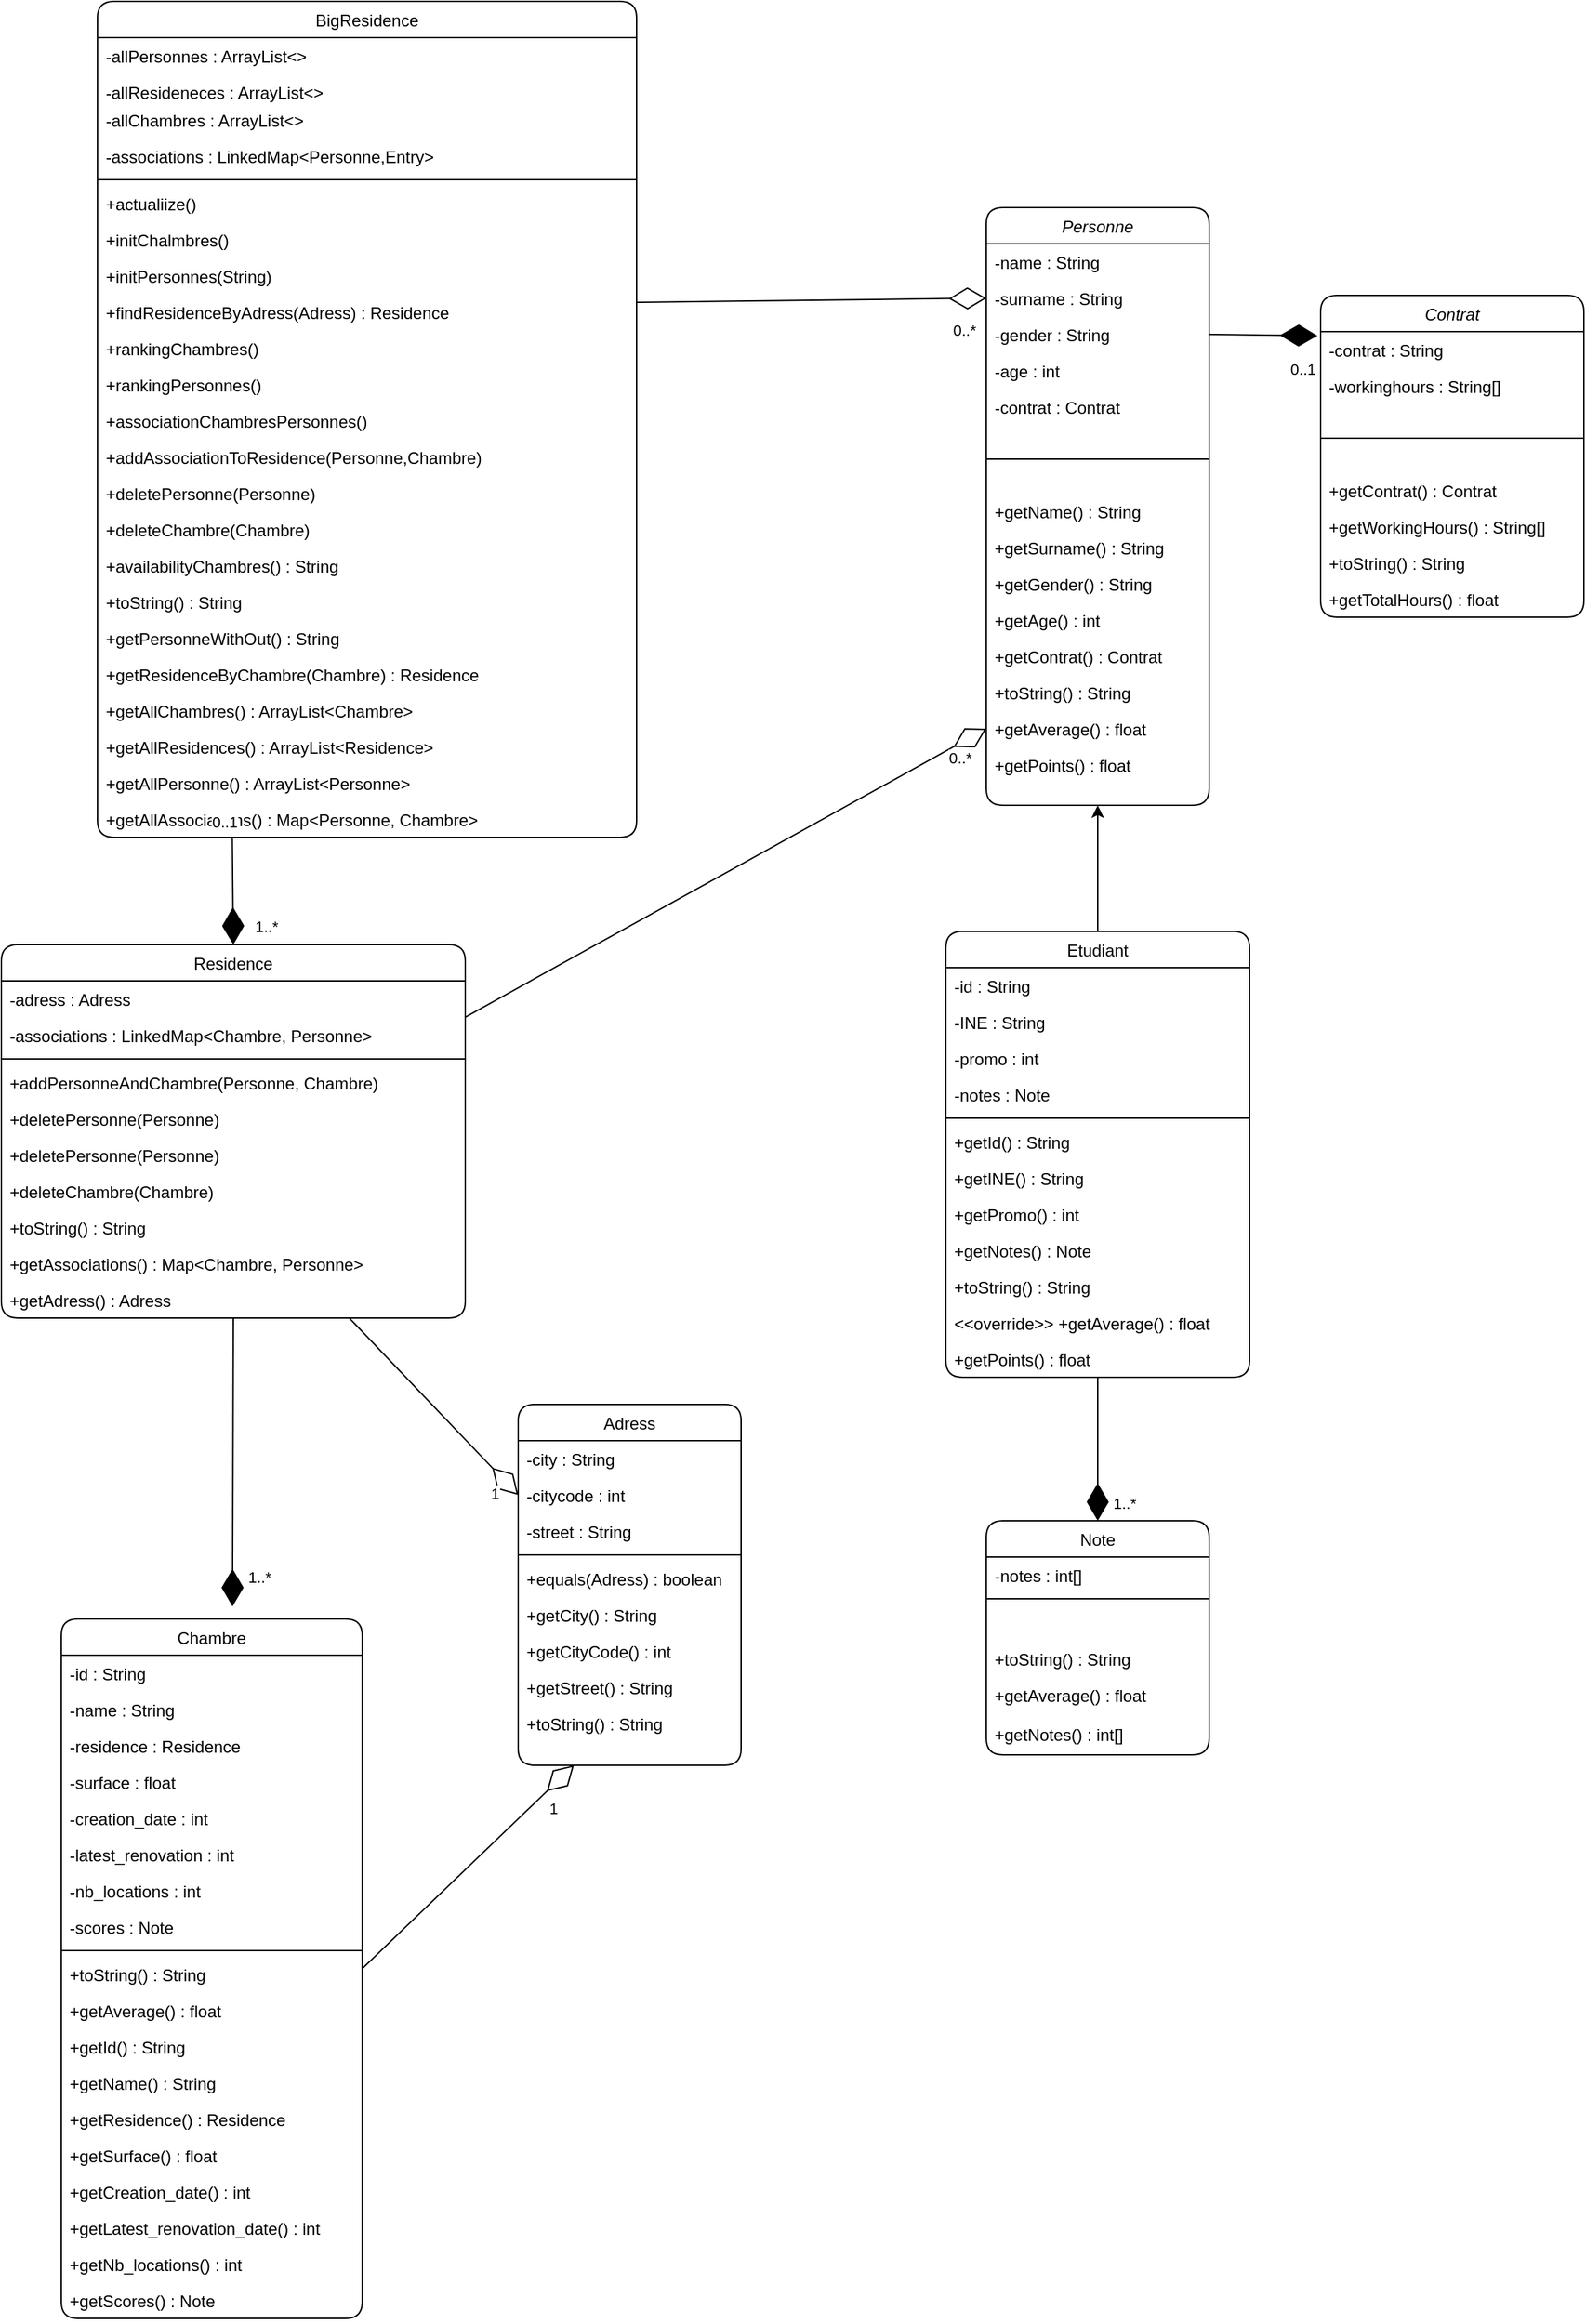 <mxfile>
    <diagram id="C5RBs43oDa-KdzZeNtuy" name="Page-1">
        <mxGraphModel dx="1636" dy="1887" grid="0" gridSize="10" guides="1" tooltips="1" connect="1" arrows="1" fold="1" page="0" pageScale="1" pageWidth="827" pageHeight="1169" background="none" math="0" shadow="0">
            <root>
                <mxCell id="WIyWlLk6GJQsqaUBKTNV-0"/>
                <mxCell id="WIyWlLk6GJQsqaUBKTNV-1" parent="WIyWlLk6GJQsqaUBKTNV-0"/>
                <mxCell id="zkfFHV4jXpPFQw0GAbJ--0" value="Personne" style="swimlane;fontStyle=2;align=center;verticalAlign=top;childLayout=stackLayout;horizontal=1;startSize=26;horizontalStack=0;resizeParent=1;resizeLast=0;collapsible=1;marginBottom=0;rounded=1;shadow=0;strokeWidth=1;" parent="WIyWlLk6GJQsqaUBKTNV-1" vertex="1">
                    <mxGeometry x="650" y="-1037" width="160" height="429" as="geometry">
                        <mxRectangle x="230" y="140" width="160" height="26" as="alternateBounds"/>
                    </mxGeometry>
                </mxCell>
                <mxCell id="zkfFHV4jXpPFQw0GAbJ--2" value="-name : String" style="text;align=left;verticalAlign=top;spacingLeft=4;spacingRight=4;overflow=hidden;rotatable=0;points=[[0,0.5],[1,0.5]];portConstraint=eastwest;rounded=1;shadow=0;html=0;" parent="zkfFHV4jXpPFQw0GAbJ--0" vertex="1">
                    <mxGeometry y="26" width="160" height="26" as="geometry"/>
                </mxCell>
                <mxCell id="zkfFHV4jXpPFQw0GAbJ--3" value="-surname : String" style="text;align=left;verticalAlign=top;spacingLeft=4;spacingRight=4;overflow=hidden;rotatable=0;points=[[0,0.5],[1,0.5]];portConstraint=eastwest;rounded=1;shadow=0;html=0;" parent="zkfFHV4jXpPFQw0GAbJ--0" vertex="1">
                    <mxGeometry y="52" width="160" height="26" as="geometry"/>
                </mxCell>
                <mxCell id="zkfFHV4jXpPFQw0GAbJ--1" value="-gender : String" style="text;align=left;verticalAlign=top;spacingLeft=4;spacingRight=4;overflow=hidden;rotatable=0;points=[[0,0.5],[1,0.5]];portConstraint=eastwest;rounded=1;" parent="zkfFHV4jXpPFQw0GAbJ--0" vertex="1">
                    <mxGeometry y="78" width="160" height="26" as="geometry"/>
                </mxCell>
                <mxCell id="1" value="-age : int" style="text;align=left;verticalAlign=top;spacingLeft=4;spacingRight=4;overflow=hidden;rotatable=0;points=[[0,0.5],[1,0.5]];portConstraint=eastwest;rounded=1;" parent="zkfFHV4jXpPFQw0GAbJ--0" vertex="1">
                    <mxGeometry y="104" width="160" height="26" as="geometry"/>
                </mxCell>
                <mxCell id="53" value="-contrat : Contrat" style="text;align=left;verticalAlign=top;spacingLeft=4;spacingRight=4;overflow=hidden;rotatable=0;points=[[0,0.5],[1,0.5]];portConstraint=eastwest;rounded=1;" parent="zkfFHV4jXpPFQw0GAbJ--0" vertex="1">
                    <mxGeometry y="130" width="160" height="26" as="geometry"/>
                </mxCell>
                <mxCell id="62" value="" style="line;html=1;strokeWidth=1;align=left;verticalAlign=middle;spacingTop=-1;spacingLeft=3;spacingRight=3;rotatable=0;labelPosition=right;points=[];portConstraint=eastwest;rounded=1;" parent="zkfFHV4jXpPFQw0GAbJ--0" vertex="1">
                    <mxGeometry y="156" width="160" height="49" as="geometry"/>
                </mxCell>
                <mxCell id="54" value="+getName() : String" style="text;align=left;verticalAlign=top;spacingLeft=4;spacingRight=4;overflow=hidden;rotatable=0;points=[[0,0.5],[1,0.5]];portConstraint=eastwest;rounded=1;" parent="zkfFHV4jXpPFQw0GAbJ--0" vertex="1">
                    <mxGeometry y="205" width="160" height="26" as="geometry"/>
                </mxCell>
                <mxCell id="55" value="+getSurname() : String" style="text;align=left;verticalAlign=top;spacingLeft=4;spacingRight=4;overflow=hidden;rotatable=0;points=[[0,0.5],[1,0.5]];portConstraint=eastwest;rounded=1;" parent="zkfFHV4jXpPFQw0GAbJ--0" vertex="1">
                    <mxGeometry y="231" width="160" height="26" as="geometry"/>
                </mxCell>
                <mxCell id="56" value="+getGender() : String" style="text;align=left;verticalAlign=top;spacingLeft=4;spacingRight=4;overflow=hidden;rotatable=0;points=[[0,0.5],[1,0.5]];portConstraint=eastwest;rounded=1;" parent="zkfFHV4jXpPFQw0GAbJ--0" vertex="1">
                    <mxGeometry y="257" width="160" height="26" as="geometry"/>
                </mxCell>
                <mxCell id="57" value="+getAge() : int" style="text;align=left;verticalAlign=top;spacingLeft=4;spacingRight=4;overflow=hidden;rotatable=0;points=[[0,0.5],[1,0.5]];portConstraint=eastwest;rounded=1;" parent="zkfFHV4jXpPFQw0GAbJ--0" vertex="1">
                    <mxGeometry y="283" width="160" height="26" as="geometry"/>
                </mxCell>
                <mxCell id="58" value="+getContrat() : Contrat" style="text;align=left;verticalAlign=top;spacingLeft=4;spacingRight=4;overflow=hidden;rotatable=0;points=[[0,0.5],[1,0.5]];portConstraint=eastwest;rounded=1;" parent="zkfFHV4jXpPFQw0GAbJ--0" vertex="1">
                    <mxGeometry y="309" width="160" height="26" as="geometry"/>
                </mxCell>
                <mxCell id="60" value="+toString() : String" style="text;align=left;verticalAlign=top;spacingLeft=4;spacingRight=4;overflow=hidden;rotatable=0;points=[[0,0.5],[1,0.5]];portConstraint=eastwest;rounded=1;" parent="zkfFHV4jXpPFQw0GAbJ--0" vertex="1">
                    <mxGeometry y="335" width="160" height="26" as="geometry"/>
                </mxCell>
                <mxCell id="59" value="+getAverage() : float" style="text;align=left;verticalAlign=top;spacingLeft=4;spacingRight=4;overflow=hidden;rotatable=0;points=[[0,0.5],[1,0.5]];portConstraint=eastwest;rounded=1;" parent="zkfFHV4jXpPFQw0GAbJ--0" vertex="1">
                    <mxGeometry y="361" width="160" height="26" as="geometry"/>
                </mxCell>
                <mxCell id="61" value="+getPoints() : float" style="text;align=left;verticalAlign=top;spacingLeft=4;spacingRight=4;overflow=hidden;rotatable=0;points=[[0,0.5],[1,0.5]];portConstraint=eastwest;rounded=1;" parent="zkfFHV4jXpPFQw0GAbJ--0" vertex="1">
                    <mxGeometry y="387" width="160" height="26" as="geometry"/>
                </mxCell>
                <mxCell id="zkfFHV4jXpPFQw0GAbJ--6" value="Note" style="swimlane;fontStyle=0;align=center;verticalAlign=top;childLayout=stackLayout;horizontal=1;startSize=26;horizontalStack=0;resizeParent=1;resizeLast=0;collapsible=1;marginBottom=0;rounded=1;shadow=0;strokeWidth=1;" parent="WIyWlLk6GJQsqaUBKTNV-1" vertex="1">
                    <mxGeometry x="650" y="-94.5" width="160" height="168" as="geometry">
                        <mxRectangle x="130" y="380" width="160" height="26" as="alternateBounds"/>
                    </mxGeometry>
                </mxCell>
                <mxCell id="zkfFHV4jXpPFQw0GAbJ--7" value="-notes : int[]" style="text;align=left;verticalAlign=top;spacingLeft=4;spacingRight=4;overflow=hidden;rotatable=0;points=[[0,0.5],[1,0.5]];portConstraint=eastwest;rounded=1;" parent="zkfFHV4jXpPFQw0GAbJ--6" vertex="1">
                    <mxGeometry y="26" width="160" height="26" as="geometry"/>
                </mxCell>
                <mxCell id="zkfFHV4jXpPFQw0GAbJ--9" value="" style="line;html=1;strokeWidth=1;align=left;verticalAlign=middle;spacingTop=-1;spacingLeft=3;spacingRight=3;rotatable=0;labelPosition=right;points=[];portConstraint=eastwest;rounded=1;" parent="zkfFHV4jXpPFQw0GAbJ--6" vertex="1">
                    <mxGeometry y="52" width="160" height="8" as="geometry"/>
                </mxCell>
                <mxCell id="G7pgtoalC6UA_lHdH3kJ-34" value="&#10;" style="text;align=left;verticalAlign=top;spacingLeft=4;spacingRight=4;overflow=hidden;rotatable=0;points=[[0,0.5],[1,0.5]];portConstraint=eastwest;fontStyle=4;rounded=1;" parent="zkfFHV4jXpPFQw0GAbJ--6" vertex="1">
                    <mxGeometry y="60" width="160" height="26" as="geometry"/>
                </mxCell>
                <mxCell id="74" value="+toString() : String" style="text;align=left;verticalAlign=top;spacingLeft=4;spacingRight=4;overflow=hidden;rotatable=0;points=[[0,0.5],[1,0.5]];portConstraint=eastwest;rounded=1;" parent="zkfFHV4jXpPFQw0GAbJ--6" vertex="1">
                    <mxGeometry y="86" width="160" height="26" as="geometry"/>
                </mxCell>
                <mxCell id="75" value="+getAverage() : float" style="text;align=left;verticalAlign=top;spacingLeft=4;spacingRight=4;overflow=hidden;rotatable=0;points=[[0,0.5],[1,0.5]];portConstraint=eastwest;rounded=1;" parent="zkfFHV4jXpPFQw0GAbJ--6" vertex="1">
                    <mxGeometry y="112" width="160" height="28" as="geometry"/>
                </mxCell>
                <mxCell id="76" value="+getNotes() : int[]" style="text;align=left;verticalAlign=top;spacingLeft=4;spacingRight=4;overflow=hidden;rotatable=0;points=[[0,0.5],[1,0.5]];portConstraint=eastwest;rounded=1;" parent="zkfFHV4jXpPFQw0GAbJ--6" vertex="1">
                    <mxGeometry y="140" width="160" height="28" as="geometry"/>
                </mxCell>
                <mxCell id="zkfFHV4jXpPFQw0GAbJ--13" value="Chambre" style="swimlane;fontStyle=0;align=center;verticalAlign=top;childLayout=stackLayout;horizontal=1;startSize=26;horizontalStack=0;resizeParent=1;resizeLast=0;collapsible=1;marginBottom=0;rounded=1;shadow=0;strokeWidth=1;" parent="WIyWlLk6GJQsqaUBKTNV-1" vertex="1">
                    <mxGeometry x="-14" y="-24" width="216" height="502" as="geometry">
                        <mxRectangle x="340" y="380" width="170" height="26" as="alternateBounds"/>
                    </mxGeometry>
                </mxCell>
                <mxCell id="eQVPEJ--RhUWYNkjcuGM-13" value="-id : String" style="text;align=left;verticalAlign=top;spacingLeft=4;spacingRight=4;overflow=hidden;rotatable=0;points=[[0,0.5],[1,0.5]];portConstraint=eastwest;rounded=1;" parent="zkfFHV4jXpPFQw0GAbJ--13" vertex="1">
                    <mxGeometry y="26" width="216" height="26" as="geometry"/>
                </mxCell>
                <mxCell id="zkfFHV4jXpPFQw0GAbJ--14" value="-name : String" style="text;align=left;verticalAlign=top;spacingLeft=4;spacingRight=4;overflow=hidden;rotatable=0;points=[[0,0.5],[1,0.5]];portConstraint=eastwest;rounded=1;" parent="zkfFHV4jXpPFQw0GAbJ--13" vertex="1">
                    <mxGeometry y="52" width="216" height="26" as="geometry"/>
                </mxCell>
                <mxCell id="eQVPEJ--RhUWYNkjcuGM-4" value="-residence : Residence" style="text;align=left;verticalAlign=top;spacingLeft=4;spacingRight=4;overflow=hidden;rotatable=0;points=[[0,0.5],[1,0.5]];portConstraint=eastwest;rounded=1;" parent="zkfFHV4jXpPFQw0GAbJ--13" vertex="1">
                    <mxGeometry y="78" width="216" height="26" as="geometry"/>
                </mxCell>
                <mxCell id="eQVPEJ--RhUWYNkjcuGM-14" value="-surface : float" style="text;align=left;verticalAlign=top;spacingLeft=4;spacingRight=4;overflow=hidden;rotatable=0;points=[[0,0.5],[1,0.5]];portConstraint=eastwest;rounded=1;" parent="zkfFHV4jXpPFQw0GAbJ--13" vertex="1">
                    <mxGeometry y="104" width="216" height="26" as="geometry"/>
                </mxCell>
                <mxCell id="G7pgtoalC6UA_lHdH3kJ-41" value="-creation_date : int" style="text;align=left;verticalAlign=top;spacingLeft=4;spacingRight=4;overflow=hidden;rotatable=0;points=[[0,0.5],[1,0.5]];portConstraint=eastwest;rounded=1;" parent="zkfFHV4jXpPFQw0GAbJ--13" vertex="1">
                    <mxGeometry y="130" width="216" height="26" as="geometry"/>
                </mxCell>
                <mxCell id="G7pgtoalC6UA_lHdH3kJ-42" value="-latest_renovation : int" style="text;align=left;verticalAlign=top;spacingLeft=4;spacingRight=4;overflow=hidden;rotatable=0;points=[[0,0.5],[1,0.5]];portConstraint=eastwest;rounded=1;" parent="zkfFHV4jXpPFQw0GAbJ--13" vertex="1">
                    <mxGeometry y="156" width="216" height="26" as="geometry"/>
                </mxCell>
                <mxCell id="eQVPEJ--RhUWYNkjcuGM-3" value="-nb_locations : int" style="text;align=left;verticalAlign=top;spacingLeft=4;spacingRight=4;overflow=hidden;rotatable=0;points=[[0,0.5],[1,0.5]];portConstraint=eastwest;rounded=1;" parent="zkfFHV4jXpPFQw0GAbJ--13" vertex="1">
                    <mxGeometry y="182" width="216" height="26" as="geometry"/>
                </mxCell>
                <mxCell id="G7pgtoalC6UA_lHdH3kJ-43" value="-scores : Note" style="text;align=left;verticalAlign=top;spacingLeft=4;spacingRight=4;overflow=hidden;rotatable=0;points=[[0,0.5],[1,0.5]];portConstraint=eastwest;rounded=1;" parent="zkfFHV4jXpPFQw0GAbJ--13" vertex="1">
                    <mxGeometry y="208" width="216" height="26" as="geometry"/>
                </mxCell>
                <mxCell id="zkfFHV4jXpPFQw0GAbJ--15" value="" style="line;html=1;strokeWidth=1;align=left;verticalAlign=middle;spacingTop=-1;spacingLeft=3;spacingRight=3;rotatable=0;labelPosition=right;points=[];portConstraint=eastwest;rounded=1;" parent="zkfFHV4jXpPFQw0GAbJ--13" vertex="1">
                    <mxGeometry y="234" width="216" height="8" as="geometry"/>
                </mxCell>
                <mxCell id="43" value="+toString() : String" style="text;align=left;verticalAlign=top;spacingLeft=4;spacingRight=4;overflow=hidden;rotatable=0;points=[[0,0.5],[1,0.5]];portConstraint=eastwest;rounded=1;" parent="zkfFHV4jXpPFQw0GAbJ--13" vertex="1">
                    <mxGeometry y="242" width="216" height="26" as="geometry"/>
                </mxCell>
                <mxCell id="44" value="+getAverage() : float" style="text;align=left;verticalAlign=top;spacingLeft=4;spacingRight=4;overflow=hidden;rotatable=0;points=[[0,0.5],[1,0.5]];portConstraint=eastwest;rounded=1;" parent="zkfFHV4jXpPFQw0GAbJ--13" vertex="1">
                    <mxGeometry y="268" width="216" height="26" as="geometry"/>
                </mxCell>
                <mxCell id="45" value="+getId() : String" style="text;align=left;verticalAlign=top;spacingLeft=4;spacingRight=4;overflow=hidden;rotatable=0;points=[[0,0.5],[1,0.5]];portConstraint=eastwest;rounded=1;" parent="zkfFHV4jXpPFQw0GAbJ--13" vertex="1">
                    <mxGeometry y="294" width="216" height="26" as="geometry"/>
                </mxCell>
                <mxCell id="46" value="+getName() : String" style="text;align=left;verticalAlign=top;spacingLeft=4;spacingRight=4;overflow=hidden;rotatable=0;points=[[0,0.5],[1,0.5]];portConstraint=eastwest;rounded=1;" parent="zkfFHV4jXpPFQw0GAbJ--13" vertex="1">
                    <mxGeometry y="320" width="216" height="26" as="geometry"/>
                </mxCell>
                <mxCell id="47" value="+getResidence() : Residence" style="text;align=left;verticalAlign=top;spacingLeft=4;spacingRight=4;overflow=hidden;rotatable=0;points=[[0,0.5],[1,0.5]];portConstraint=eastwest;rounded=1;" parent="zkfFHV4jXpPFQw0GAbJ--13" vertex="1">
                    <mxGeometry y="346" width="216" height="26" as="geometry"/>
                </mxCell>
                <mxCell id="48" value="+getSurface() : float" style="text;align=left;verticalAlign=top;spacingLeft=4;spacingRight=4;overflow=hidden;rotatable=0;points=[[0,0.5],[1,0.5]];portConstraint=eastwest;rounded=1;" parent="zkfFHV4jXpPFQw0GAbJ--13" vertex="1">
                    <mxGeometry y="372" width="216" height="26" as="geometry"/>
                </mxCell>
                <mxCell id="49" value="+getCreation_date() : int" style="text;align=left;verticalAlign=top;spacingLeft=4;spacingRight=4;overflow=hidden;rotatable=0;points=[[0,0.5],[1,0.5]];portConstraint=eastwest;rounded=1;" parent="zkfFHV4jXpPFQw0GAbJ--13" vertex="1">
                    <mxGeometry y="398" width="216" height="26" as="geometry"/>
                </mxCell>
                <mxCell id="50" value="+getLatest_renovation_date() : int" style="text;align=left;verticalAlign=top;spacingLeft=4;spacingRight=4;overflow=hidden;rotatable=0;points=[[0,0.5],[1,0.5]];portConstraint=eastwest;rounded=1;" parent="zkfFHV4jXpPFQw0GAbJ--13" vertex="1">
                    <mxGeometry y="424" width="216" height="26" as="geometry"/>
                </mxCell>
                <mxCell id="51" value="+getNb_locations() : int" style="text;align=left;verticalAlign=top;spacingLeft=4;spacingRight=4;overflow=hidden;rotatable=0;points=[[0,0.5],[1,0.5]];portConstraint=eastwest;rounded=1;" parent="zkfFHV4jXpPFQw0GAbJ--13" vertex="1">
                    <mxGeometry y="450" width="216" height="26" as="geometry"/>
                </mxCell>
                <mxCell id="52" value="+getScores() : Note" style="text;align=left;verticalAlign=top;spacingLeft=4;spacingRight=4;overflow=hidden;rotatable=0;points=[[0,0.5],[1,0.5]];portConstraint=eastwest;rounded=1;" parent="zkfFHV4jXpPFQw0GAbJ--13" vertex="1">
                    <mxGeometry y="476" width="216" height="26" as="geometry"/>
                </mxCell>
                <mxCell id="eQVPEJ--RhUWYNkjcuGM-1" style="edgeStyle=orthogonalEdgeStyle;rounded=1;orthogonalLoop=1;jettySize=auto;html=1;entryX=0.5;entryY=1;entryDx=0;entryDy=0;" parent="WIyWlLk6GJQsqaUBKTNV-1" source="zkfFHV4jXpPFQw0GAbJ--17" target="zkfFHV4jXpPFQw0GAbJ--0" edge="1">
                    <mxGeometry relative="1" as="geometry"/>
                </mxCell>
                <mxCell id="zkfFHV4jXpPFQw0GAbJ--17" value="Etudiant" style="swimlane;fontStyle=0;align=center;verticalAlign=top;childLayout=stackLayout;horizontal=1;startSize=26;horizontalStack=0;resizeParent=1;resizeLast=0;collapsible=1;marginBottom=0;rounded=1;shadow=0;strokeWidth=1;" parent="WIyWlLk6GJQsqaUBKTNV-1" vertex="1">
                    <mxGeometry x="621" y="-517.5" width="218" height="320" as="geometry">
                        <mxRectangle x="550" y="140" width="160" height="26" as="alternateBounds"/>
                    </mxGeometry>
                </mxCell>
                <mxCell id="eQVPEJ--RhUWYNkjcuGM-2" value="-id : String" style="text;align=left;verticalAlign=top;spacingLeft=4;spacingRight=4;overflow=hidden;rotatable=0;points=[[0,0.5],[1,0.5]];portConstraint=eastwest;rounded=1;" parent="zkfFHV4jXpPFQw0GAbJ--17" vertex="1">
                    <mxGeometry y="26" width="218" height="26" as="geometry"/>
                </mxCell>
                <mxCell id="zkfFHV4jXpPFQw0GAbJ--18" value="-INE : String" style="text;align=left;verticalAlign=top;spacingLeft=4;spacingRight=4;overflow=hidden;rotatable=0;points=[[0,0.5],[1,0.5]];portConstraint=eastwest;rounded=1;" parent="zkfFHV4jXpPFQw0GAbJ--17" vertex="1">
                    <mxGeometry y="52" width="218" height="26" as="geometry"/>
                </mxCell>
                <mxCell id="zkfFHV4jXpPFQw0GAbJ--19" value="-promo : int" style="text;align=left;verticalAlign=top;spacingLeft=4;spacingRight=4;overflow=hidden;rotatable=0;points=[[0,0.5],[1,0.5]];portConstraint=eastwest;rounded=1;shadow=0;html=0;" parent="zkfFHV4jXpPFQw0GAbJ--17" vertex="1">
                    <mxGeometry y="78" width="218" height="26" as="geometry"/>
                </mxCell>
                <mxCell id="zkfFHV4jXpPFQw0GAbJ--20" value="-notes : Note" style="text;align=left;verticalAlign=top;spacingLeft=4;spacingRight=4;overflow=hidden;rotatable=0;points=[[0,0.5],[1,0.5]];portConstraint=eastwest;rounded=1;shadow=0;html=0;" parent="zkfFHV4jXpPFQw0GAbJ--17" vertex="1">
                    <mxGeometry y="104" width="218" height="26" as="geometry"/>
                </mxCell>
                <mxCell id="zkfFHV4jXpPFQw0GAbJ--23" value="" style="line;html=1;strokeWidth=1;align=left;verticalAlign=middle;spacingTop=-1;spacingLeft=3;spacingRight=3;rotatable=0;labelPosition=right;points=[];portConstraint=eastwest;rounded=1;" parent="zkfFHV4jXpPFQw0GAbJ--17" vertex="1">
                    <mxGeometry y="130" width="218" height="8" as="geometry"/>
                </mxCell>
                <mxCell id="67" value="+getId() : String" style="text;align=left;verticalAlign=top;spacingLeft=4;spacingRight=4;overflow=hidden;rotatable=0;points=[[0,0.5],[1,0.5]];portConstraint=eastwest;rounded=1;shadow=0;html=0;" parent="zkfFHV4jXpPFQw0GAbJ--17" vertex="1">
                    <mxGeometry y="138" width="218" height="26" as="geometry"/>
                </mxCell>
                <mxCell id="68" value="+getINE() : String" style="text;align=left;verticalAlign=top;spacingLeft=4;spacingRight=4;overflow=hidden;rotatable=0;points=[[0,0.5],[1,0.5]];portConstraint=eastwest;rounded=1;shadow=0;html=0;" parent="zkfFHV4jXpPFQw0GAbJ--17" vertex="1">
                    <mxGeometry y="164" width="218" height="26" as="geometry"/>
                </mxCell>
                <mxCell id="69" value="+getPromo() : int" style="text;align=left;verticalAlign=top;spacingLeft=4;spacingRight=4;overflow=hidden;rotatable=0;points=[[0,0.5],[1,0.5]];portConstraint=eastwest;rounded=1;shadow=0;html=0;" parent="zkfFHV4jXpPFQw0GAbJ--17" vertex="1">
                    <mxGeometry y="190" width="218" height="26" as="geometry"/>
                </mxCell>
                <mxCell id="70" value="+getNotes() : Note" style="text;align=left;verticalAlign=top;spacingLeft=4;spacingRight=4;overflow=hidden;rotatable=0;points=[[0,0.5],[1,0.5]];portConstraint=eastwest;rounded=1;shadow=0;html=0;" parent="zkfFHV4jXpPFQw0GAbJ--17" vertex="1">
                    <mxGeometry y="216" width="218" height="26" as="geometry"/>
                </mxCell>
                <mxCell id="72" value="+toString() : String" style="text;align=left;verticalAlign=top;spacingLeft=4;spacingRight=4;overflow=hidden;rotatable=0;points=[[0,0.5],[1,0.5]];portConstraint=eastwest;rounded=1;shadow=0;html=0;" parent="zkfFHV4jXpPFQw0GAbJ--17" vertex="1">
                    <mxGeometry y="242" width="218" height="26" as="geometry"/>
                </mxCell>
                <mxCell id="71" value="&lt;&lt;override&gt;&gt; +getAverage() : float" style="text;align=left;verticalAlign=top;spacingLeft=4;spacingRight=4;overflow=hidden;rotatable=0;points=[[0,0.5],[1,0.5]];portConstraint=eastwest;rounded=1;shadow=0;html=0;" parent="zkfFHV4jXpPFQw0GAbJ--17" vertex="1">
                    <mxGeometry y="268" width="218" height="26" as="geometry"/>
                </mxCell>
                <mxCell id="73" value="+getPoints() : float" style="text;align=left;verticalAlign=top;spacingLeft=4;spacingRight=4;overflow=hidden;rotatable=0;points=[[0,0.5],[1,0.5]];portConstraint=eastwest;rounded=1;shadow=0;html=0;" parent="zkfFHV4jXpPFQw0GAbJ--17" vertex="1">
                    <mxGeometry y="294" width="218" height="26" as="geometry"/>
                </mxCell>
                <mxCell id="eQVPEJ--RhUWYNkjcuGM-7" value="Residence" style="swimlane;fontStyle=0;align=center;verticalAlign=top;childLayout=stackLayout;horizontal=1;startSize=26;horizontalStack=0;resizeParent=1;resizeLast=0;collapsible=1;marginBottom=0;rounded=1;shadow=0;strokeWidth=1;" parent="WIyWlLk6GJQsqaUBKTNV-1" vertex="1">
                    <mxGeometry x="-57" y="-508" width="333" height="268" as="geometry">
                        <mxRectangle x="340" y="380" width="170" height="26" as="alternateBounds"/>
                    </mxGeometry>
                </mxCell>
                <mxCell id="eQVPEJ--RhUWYNkjcuGM-10" value="-adress : Adress" style="text;align=left;verticalAlign=top;spacingLeft=4;spacingRight=4;overflow=hidden;rotatable=0;points=[[0,0.5],[1,0.5]];portConstraint=eastwest;rounded=1;" parent="eQVPEJ--RhUWYNkjcuGM-7" vertex="1">
                    <mxGeometry y="26" width="333" height="26" as="geometry"/>
                </mxCell>
                <mxCell id="eQVPEJ--RhUWYNkjcuGM-12" value="-associations : LinkedMap&lt;Chambre, Personne&gt;" style="text;align=left;verticalAlign=top;spacingLeft=4;spacingRight=4;overflow=hidden;rotatable=0;points=[[0,0.5],[1,0.5]];portConstraint=eastwest;rounded=1;" parent="eQVPEJ--RhUWYNkjcuGM-7" vertex="1">
                    <mxGeometry y="52" width="333" height="26" as="geometry"/>
                </mxCell>
                <mxCell id="eQVPEJ--RhUWYNkjcuGM-11" value="" style="line;html=1;strokeWidth=1;align=left;verticalAlign=middle;spacingTop=-1;spacingLeft=3;spacingRight=3;rotatable=0;labelPosition=right;points=[];portConstraint=eastwest;rounded=1;" parent="eQVPEJ--RhUWYNkjcuGM-7" vertex="1">
                    <mxGeometry y="78" width="333" height="8" as="geometry"/>
                </mxCell>
                <mxCell id="31" value="+addPersonneAndChambre(Personne, Chambre)" style="text;align=left;verticalAlign=top;spacingLeft=4;spacingRight=4;overflow=hidden;rotatable=0;points=[[0,0.5],[1,0.5]];portConstraint=eastwest;rounded=1;" parent="eQVPEJ--RhUWYNkjcuGM-7" vertex="1">
                    <mxGeometry y="86" width="333" height="26" as="geometry"/>
                </mxCell>
                <mxCell id="32" value="+deletePersonne(Personne)" style="text;align=left;verticalAlign=top;spacingLeft=4;spacingRight=4;overflow=hidden;rotatable=0;points=[[0,0.5],[1,0.5]];portConstraint=eastwest;rounded=1;" parent="eQVPEJ--RhUWYNkjcuGM-7" vertex="1">
                    <mxGeometry y="112" width="333" height="26" as="geometry"/>
                </mxCell>
                <mxCell id="33" value="+deletePersonne(Personne)" style="text;align=left;verticalAlign=top;spacingLeft=4;spacingRight=4;overflow=hidden;rotatable=0;points=[[0,0.5],[1,0.5]];portConstraint=eastwest;rounded=1;" parent="eQVPEJ--RhUWYNkjcuGM-7" vertex="1">
                    <mxGeometry y="138" width="333" height="26" as="geometry"/>
                </mxCell>
                <mxCell id="34" value="+deleteChambre(Chambre)" style="text;align=left;verticalAlign=top;spacingLeft=4;spacingRight=4;overflow=hidden;rotatable=0;points=[[0,0.5],[1,0.5]];portConstraint=eastwest;rounded=1;" parent="eQVPEJ--RhUWYNkjcuGM-7" vertex="1">
                    <mxGeometry y="164" width="333" height="26" as="geometry"/>
                </mxCell>
                <mxCell id="35" value="+toString() : String" style="text;align=left;verticalAlign=top;spacingLeft=4;spacingRight=4;overflow=hidden;rotatable=0;points=[[0,0.5],[1,0.5]];portConstraint=eastwest;rounded=1;" parent="eQVPEJ--RhUWYNkjcuGM-7" vertex="1">
                    <mxGeometry y="190" width="333" height="26" as="geometry"/>
                </mxCell>
                <mxCell id="36" value="+getAssociations() : Map&lt;Chambre, Personne&gt;" style="text;align=left;verticalAlign=top;spacingLeft=4;spacingRight=4;overflow=hidden;rotatable=0;points=[[0,0.5],[1,0.5]];portConstraint=eastwest;rounded=1;" parent="eQVPEJ--RhUWYNkjcuGM-7" vertex="1">
                    <mxGeometry y="216" width="333" height="26" as="geometry"/>
                </mxCell>
                <mxCell id="37" value="+getAdress() : Adress" style="text;align=left;verticalAlign=top;spacingLeft=4;spacingRight=4;overflow=hidden;rotatable=0;points=[[0,0.5],[1,0.5]];portConstraint=eastwest;rounded=1;" parent="eQVPEJ--RhUWYNkjcuGM-7" vertex="1">
                    <mxGeometry y="242" width="333" height="26" as="geometry"/>
                </mxCell>
                <mxCell id="G7pgtoalC6UA_lHdH3kJ-0" value="Contrat" style="swimlane;fontStyle=2;align=center;verticalAlign=top;childLayout=stackLayout;horizontal=1;startSize=26;horizontalStack=0;resizeParent=1;resizeLast=0;collapsible=1;marginBottom=0;rounded=1;shadow=0;strokeWidth=1;" parent="WIyWlLk6GJQsqaUBKTNV-1" vertex="1">
                    <mxGeometry x="890" y="-974" width="189" height="231" as="geometry">
                        <mxRectangle x="230" y="140" width="160" height="26" as="alternateBounds"/>
                    </mxGeometry>
                </mxCell>
                <mxCell id="G7pgtoalC6UA_lHdH3kJ-1" value="-contrat : String&#10;" style="text;align=left;verticalAlign=top;spacingLeft=4;spacingRight=4;overflow=hidden;rotatable=0;points=[[0,0.5],[1,0.5]];portConstraint=eastwest;rounded=1;shadow=0;html=0;" parent="G7pgtoalC6UA_lHdH3kJ-0" vertex="1">
                    <mxGeometry y="26" width="189" height="26" as="geometry"/>
                </mxCell>
                <mxCell id="G7pgtoalC6UA_lHdH3kJ-45" value="-workinghours : String[]" style="text;align=left;verticalAlign=top;spacingLeft=4;spacingRight=4;overflow=hidden;rotatable=0;points=[[0,0.5],[1,0.5]];portConstraint=eastwest;rounded=1;shadow=0;html=0;" parent="G7pgtoalC6UA_lHdH3kJ-0" vertex="1">
                    <mxGeometry y="52" width="189" height="26" as="geometry"/>
                </mxCell>
                <mxCell id="zkfFHV4jXpPFQw0GAbJ--4" value="" style="line;html=1;strokeWidth=1;align=left;verticalAlign=middle;spacingTop=-1;spacingLeft=3;spacingRight=3;rotatable=0;labelPosition=right;points=[];portConstraint=eastwest;rounded=1;" parent="G7pgtoalC6UA_lHdH3kJ-0" vertex="1">
                    <mxGeometry y="78" width="189" height="49" as="geometry"/>
                </mxCell>
                <mxCell id="63" value="+getContrat() : Contrat " style="text;align=left;verticalAlign=top;spacingLeft=4;spacingRight=4;overflow=hidden;rotatable=0;points=[[0,0.5],[1,0.5]];portConstraint=eastwest;rounded=1;shadow=0;html=0;" parent="G7pgtoalC6UA_lHdH3kJ-0" vertex="1">
                    <mxGeometry y="127" width="189" height="26" as="geometry"/>
                </mxCell>
                <mxCell id="64" value="+getWorkingHours() : String[]" style="text;align=left;verticalAlign=top;spacingLeft=4;spacingRight=4;overflow=hidden;rotatable=0;points=[[0,0.5],[1,0.5]];portConstraint=eastwest;rounded=1;shadow=0;html=0;" parent="G7pgtoalC6UA_lHdH3kJ-0" vertex="1">
                    <mxGeometry y="153" width="189" height="26" as="geometry"/>
                </mxCell>
                <mxCell id="65" value="+toString() : String" style="text;align=left;verticalAlign=top;spacingLeft=4;spacingRight=4;overflow=hidden;rotatable=0;points=[[0,0.5],[1,0.5]];portConstraint=eastwest;rounded=1;shadow=0;html=0;" parent="G7pgtoalC6UA_lHdH3kJ-0" vertex="1">
                    <mxGeometry y="179" width="189" height="26" as="geometry"/>
                </mxCell>
                <mxCell id="66" value="+getTotalHours() : float" style="text;align=left;verticalAlign=top;spacingLeft=4;spacingRight=4;overflow=hidden;rotatable=0;points=[[0,0.5],[1,0.5]];portConstraint=eastwest;rounded=1;shadow=0;html=0;" parent="G7pgtoalC6UA_lHdH3kJ-0" vertex="1">
                    <mxGeometry y="205" width="189" height="26" as="geometry"/>
                </mxCell>
                <mxCell id="G7pgtoalC6UA_lHdH3kJ-13" value="" style="endArrow=diamondThin;endFill=1;endSize=24;html=1;rounded=1;entryX=-0.012;entryY=0.115;entryDx=0;entryDy=0;exitX=1;exitY=0.5;exitDx=0;exitDy=0;entryPerimeter=0;" parent="WIyWlLk6GJQsqaUBKTNV-1" source="zkfFHV4jXpPFQw0GAbJ--1" target="G7pgtoalC6UA_lHdH3kJ-1" edge="1">
                    <mxGeometry width="160" relative="1" as="geometry">
                        <mxPoint x="720" y="130" as="sourcePoint"/>
                        <mxPoint x="490" y="60" as="targetPoint"/>
                    </mxGeometry>
                </mxCell>
                <mxCell id="78" value="0..1" style="edgeLabel;html=1;align=center;verticalAlign=middle;resizable=0;points=[];" vertex="1" connectable="0" parent="G7pgtoalC6UA_lHdH3kJ-13">
                    <mxGeometry x="0.795" y="-1" relative="1" as="geometry">
                        <mxPoint x="-3" y="23" as="offset"/>
                    </mxGeometry>
                </mxCell>
                <mxCell id="G7pgtoalC6UA_lHdH3kJ-14" value="BigResidence" style="swimlane;fontStyle=0;align=center;verticalAlign=top;childLayout=stackLayout;horizontal=1;startSize=26;horizontalStack=0;resizeParent=1;resizeLast=0;collapsible=1;marginBottom=0;rounded=1;shadow=0;strokeWidth=1;" parent="WIyWlLk6GJQsqaUBKTNV-1" vertex="1">
                    <mxGeometry x="12" y="-1185" width="387" height="600" as="geometry">
                        <mxRectangle x="340" y="380" width="170" height="26" as="alternateBounds"/>
                    </mxGeometry>
                </mxCell>
                <mxCell id="G7pgtoalC6UA_lHdH3kJ-29" value="-allPersonnes : ArrayList&lt;&gt;" style="text;align=left;verticalAlign=top;spacingLeft=4;spacingRight=4;overflow=hidden;rotatable=0;points=[[0,0.5],[1,0.5]];portConstraint=eastwest;rounded=1;" parent="G7pgtoalC6UA_lHdH3kJ-14" vertex="1">
                    <mxGeometry y="26" width="387" height="26" as="geometry"/>
                </mxCell>
                <mxCell id="G7pgtoalC6UA_lHdH3kJ-33" value="-allResideneces : ArrayList&lt;&gt;" style="text;align=left;verticalAlign=top;spacingLeft=4;spacingRight=4;overflow=hidden;rotatable=0;points=[[0,0.5],[1,0.5]];portConstraint=eastwest;rounded=1;" parent="G7pgtoalC6UA_lHdH3kJ-14" vertex="1">
                    <mxGeometry y="52" width="387" height="20" as="geometry"/>
                </mxCell>
                <mxCell id="G7pgtoalC6UA_lHdH3kJ-18" value="-allChambres : ArrayList&lt;&gt;" style="text;align=left;verticalAlign=top;spacingLeft=4;spacingRight=4;overflow=hidden;rotatable=0;points=[[0,0.5],[1,0.5]];portConstraint=eastwest;rounded=1;" parent="G7pgtoalC6UA_lHdH3kJ-14" vertex="1">
                    <mxGeometry y="72" width="387" height="26" as="geometry"/>
                </mxCell>
                <mxCell id="12" value="-associations : LinkedMap&lt;Personne,Entry&gt;" style="text;align=left;verticalAlign=top;spacingLeft=4;spacingRight=4;overflow=hidden;rotatable=0;points=[[0,0.5],[1,0.5]];portConstraint=eastwest;rounded=1;" parent="G7pgtoalC6UA_lHdH3kJ-14" vertex="1">
                    <mxGeometry y="98" width="387" height="26" as="geometry"/>
                </mxCell>
                <mxCell id="G7pgtoalC6UA_lHdH3kJ-19" value="" style="line;html=1;strokeWidth=1;align=left;verticalAlign=middle;spacingTop=-1;spacingLeft=3;spacingRight=3;rotatable=0;labelPosition=right;points=[];portConstraint=eastwest;rounded=1;" parent="G7pgtoalC6UA_lHdH3kJ-14" vertex="1">
                    <mxGeometry y="124" width="387" height="8" as="geometry"/>
                </mxCell>
                <mxCell id="13" value="+actualiize()" style="text;align=left;verticalAlign=top;spacingLeft=4;spacingRight=4;overflow=hidden;rotatable=0;points=[[0,0.5],[1,0.5]];portConstraint=eastwest;rounded=1;" parent="G7pgtoalC6UA_lHdH3kJ-14" vertex="1">
                    <mxGeometry y="132" width="387" height="26" as="geometry"/>
                </mxCell>
                <mxCell id="14" value="+initChalmbres()" style="text;align=left;verticalAlign=top;spacingLeft=4;spacingRight=4;overflow=hidden;rotatable=0;points=[[0,0.5],[1,0.5]];portConstraint=eastwest;rounded=1;" parent="G7pgtoalC6UA_lHdH3kJ-14" vertex="1">
                    <mxGeometry y="158" width="387" height="26" as="geometry"/>
                </mxCell>
                <mxCell id="16" value="+initPersonnes(String)" style="text;align=left;verticalAlign=top;spacingLeft=4;spacingRight=4;overflow=hidden;rotatable=0;points=[[0,0.5],[1,0.5]];portConstraint=eastwest;rounded=1;" parent="G7pgtoalC6UA_lHdH3kJ-14" vertex="1">
                    <mxGeometry y="184" width="387" height="26" as="geometry"/>
                </mxCell>
                <mxCell id="15" value="+findResidenceByAdress(Adress) : Residence" style="text;align=left;verticalAlign=top;spacingLeft=4;spacingRight=4;overflow=hidden;rotatable=0;points=[[0,0.5],[1,0.5]];portConstraint=eastwest;rounded=1;" parent="G7pgtoalC6UA_lHdH3kJ-14" vertex="1">
                    <mxGeometry y="210" width="387" height="26" as="geometry"/>
                </mxCell>
                <mxCell id="17" value="+rankingChambres() " style="text;align=left;verticalAlign=top;spacingLeft=4;spacingRight=4;overflow=hidden;rotatable=0;points=[[0,0.5],[1,0.5]];portConstraint=eastwest;rounded=1;" parent="G7pgtoalC6UA_lHdH3kJ-14" vertex="1">
                    <mxGeometry y="236" width="387" height="26" as="geometry"/>
                </mxCell>
                <mxCell id="18" value="+rankingPersonnes()" style="text;align=left;verticalAlign=top;spacingLeft=4;spacingRight=4;overflow=hidden;rotatable=0;points=[[0,0.5],[1,0.5]];portConstraint=eastwest;rounded=1;" parent="G7pgtoalC6UA_lHdH3kJ-14" vertex="1">
                    <mxGeometry y="262" width="387" height="26" as="geometry"/>
                </mxCell>
                <mxCell id="19" value="+associationChambresPersonnes()" style="text;align=left;verticalAlign=top;spacingLeft=4;spacingRight=4;overflow=hidden;rotatable=0;points=[[0,0.5],[1,0.5]];portConstraint=eastwest;rounded=1;" parent="G7pgtoalC6UA_lHdH3kJ-14" vertex="1">
                    <mxGeometry y="288" width="387" height="26" as="geometry"/>
                </mxCell>
                <mxCell id="20" value="+addAssociationToResidence(Personne,Chambre)" style="text;align=left;verticalAlign=top;spacingLeft=4;spacingRight=4;overflow=hidden;rotatable=0;points=[[0,0.5],[1,0.5]];portConstraint=eastwest;rounded=1;" parent="G7pgtoalC6UA_lHdH3kJ-14" vertex="1">
                    <mxGeometry y="314" width="387" height="26" as="geometry"/>
                </mxCell>
                <mxCell id="21" value="+deletePersonne(Personne)" style="text;align=left;verticalAlign=top;spacingLeft=4;spacingRight=4;overflow=hidden;rotatable=0;points=[[0,0.5],[1,0.5]];portConstraint=eastwest;rounded=1;" parent="G7pgtoalC6UA_lHdH3kJ-14" vertex="1">
                    <mxGeometry y="340" width="387" height="26" as="geometry"/>
                </mxCell>
                <mxCell id="22" value="+deleteChambre(Chambre)" style="text;align=left;verticalAlign=top;spacingLeft=4;spacingRight=4;overflow=hidden;rotatable=0;points=[[0,0.5],[1,0.5]];portConstraint=eastwest;rounded=1;" parent="G7pgtoalC6UA_lHdH3kJ-14" vertex="1">
                    <mxGeometry y="366" width="387" height="26" as="geometry"/>
                </mxCell>
                <mxCell id="23" value="+availabilityChambres() : String" style="text;align=left;verticalAlign=top;spacingLeft=4;spacingRight=4;overflow=hidden;rotatable=0;points=[[0,0.5],[1,0.5]];portConstraint=eastwest;rounded=1;" parent="G7pgtoalC6UA_lHdH3kJ-14" vertex="1">
                    <mxGeometry y="392" width="387" height="26" as="geometry"/>
                </mxCell>
                <mxCell id="24" value="+toString() : String" style="text;align=left;verticalAlign=top;spacingLeft=4;spacingRight=4;overflow=hidden;rotatable=0;points=[[0,0.5],[1,0.5]];portConstraint=eastwest;rounded=1;" parent="G7pgtoalC6UA_lHdH3kJ-14" vertex="1">
                    <mxGeometry y="418" width="387" height="26" as="geometry"/>
                </mxCell>
                <mxCell id="25" value="+getPersonneWithOut() : String" style="text;align=left;verticalAlign=top;spacingLeft=4;spacingRight=4;overflow=hidden;rotatable=0;points=[[0,0.5],[1,0.5]];portConstraint=eastwest;rounded=1;" parent="G7pgtoalC6UA_lHdH3kJ-14" vertex="1">
                    <mxGeometry y="444" width="387" height="26" as="geometry"/>
                </mxCell>
                <mxCell id="26" value="+getResidenceByChambre(Chambre) : Residence" style="text;align=left;verticalAlign=top;spacingLeft=4;spacingRight=4;overflow=hidden;rotatable=0;points=[[0,0.5],[1,0.5]];portConstraint=eastwest;rounded=1;" parent="G7pgtoalC6UA_lHdH3kJ-14" vertex="1">
                    <mxGeometry y="470" width="387" height="26" as="geometry"/>
                </mxCell>
                <mxCell id="27" value="+getAllChambres() : ArrayList&lt;Chambre&gt;" style="text;align=left;verticalAlign=top;spacingLeft=4;spacingRight=4;overflow=hidden;rotatable=0;points=[[0,0.5],[1,0.5]];portConstraint=eastwest;rounded=1;" parent="G7pgtoalC6UA_lHdH3kJ-14" vertex="1">
                    <mxGeometry y="496" width="387" height="26" as="geometry"/>
                </mxCell>
                <mxCell id="28" value="+getAllResidences() : ArrayList&lt;Residence&gt; " style="text;align=left;verticalAlign=top;spacingLeft=4;spacingRight=4;overflow=hidden;rotatable=0;points=[[0,0.5],[1,0.5]];portConstraint=eastwest;rounded=1;" parent="G7pgtoalC6UA_lHdH3kJ-14" vertex="1">
                    <mxGeometry y="522" width="387" height="26" as="geometry"/>
                </mxCell>
                <mxCell id="29" value="+getAllPersonne() : ArrayList&lt;Personne&gt;" style="text;align=left;verticalAlign=top;spacingLeft=4;spacingRight=4;overflow=hidden;rotatable=0;points=[[0,0.5],[1,0.5]];portConstraint=eastwest;rounded=1;" parent="G7pgtoalC6UA_lHdH3kJ-14" vertex="1">
                    <mxGeometry y="548" width="387" height="26" as="geometry"/>
                </mxCell>
                <mxCell id="30" value="+getAllAssociations() : Map&lt;Personne, Chambre&gt;" style="text;align=left;verticalAlign=top;spacingLeft=4;spacingRight=4;overflow=hidden;rotatable=0;points=[[0,0.5],[1,0.5]];portConstraint=eastwest;rounded=1;" parent="G7pgtoalC6UA_lHdH3kJ-14" vertex="1">
                    <mxGeometry y="574" width="387" height="26" as="geometry"/>
                </mxCell>
                <mxCell id="G7pgtoalC6UA_lHdH3kJ-20" value="Adress" style="swimlane;fontStyle=0;align=center;verticalAlign=top;childLayout=stackLayout;horizontal=1;startSize=26;horizontalStack=0;resizeParent=1;resizeLast=0;collapsible=1;marginBottom=0;rounded=1;shadow=0;strokeWidth=1;" parent="WIyWlLk6GJQsqaUBKTNV-1" vertex="1">
                    <mxGeometry x="314" y="-178" width="160" height="259" as="geometry">
                        <mxRectangle x="340" y="380" width="170" height="26" as="alternateBounds"/>
                    </mxGeometry>
                </mxCell>
                <mxCell id="G7pgtoalC6UA_lHdH3kJ-21" value="-city : String" style="text;align=left;verticalAlign=top;spacingLeft=4;spacingRight=4;overflow=hidden;rotatable=0;points=[[0,0.5],[1,0.5]];portConstraint=eastwest;rounded=1;" parent="G7pgtoalC6UA_lHdH3kJ-20" vertex="1">
                    <mxGeometry y="26" width="160" height="26" as="geometry"/>
                </mxCell>
                <mxCell id="G7pgtoalC6UA_lHdH3kJ-22" value="-citycode : int" style="text;align=left;verticalAlign=top;spacingLeft=4;spacingRight=4;overflow=hidden;rotatable=0;points=[[0,0.5],[1,0.5]];portConstraint=eastwest;rounded=1;" parent="G7pgtoalC6UA_lHdH3kJ-20" vertex="1">
                    <mxGeometry y="52" width="160" height="26" as="geometry"/>
                </mxCell>
                <mxCell id="3" value="-street : String" style="text;align=left;verticalAlign=top;spacingLeft=4;spacingRight=4;overflow=hidden;rotatable=0;points=[[0,0.5],[1,0.5]];portConstraint=eastwest;rounded=1;" parent="G7pgtoalC6UA_lHdH3kJ-20" vertex="1">
                    <mxGeometry y="78" width="160" height="26" as="geometry"/>
                </mxCell>
                <mxCell id="G7pgtoalC6UA_lHdH3kJ-26" value="" style="line;html=1;strokeWidth=1;align=left;verticalAlign=middle;spacingTop=-1;spacingLeft=3;spacingRight=3;rotatable=0;labelPosition=right;points=[];portConstraint=eastwest;rounded=1;" parent="G7pgtoalC6UA_lHdH3kJ-20" vertex="1">
                    <mxGeometry y="104" width="160" height="8" as="geometry"/>
                </mxCell>
                <mxCell id="38" value="+equals(Adress) : boolean" style="text;align=left;verticalAlign=top;spacingLeft=4;spacingRight=4;overflow=hidden;rotatable=0;points=[[0,0.5],[1,0.5]];portConstraint=eastwest;rounded=1;" parent="G7pgtoalC6UA_lHdH3kJ-20" vertex="1">
                    <mxGeometry y="112" width="160" height="26" as="geometry"/>
                </mxCell>
                <mxCell id="39" value="+getCity() : String" style="text;align=left;verticalAlign=top;spacingLeft=4;spacingRight=4;overflow=hidden;rotatable=0;points=[[0,0.5],[1,0.5]];portConstraint=eastwest;rounded=1;" parent="G7pgtoalC6UA_lHdH3kJ-20" vertex="1">
                    <mxGeometry y="138" width="160" height="26" as="geometry"/>
                </mxCell>
                <mxCell id="40" value="+getCityCode() : int" style="text;align=left;verticalAlign=top;spacingLeft=4;spacingRight=4;overflow=hidden;rotatable=0;points=[[0,0.5],[1,0.5]];portConstraint=eastwest;rounded=1;" parent="G7pgtoalC6UA_lHdH3kJ-20" vertex="1">
                    <mxGeometry y="164" width="160" height="26" as="geometry"/>
                </mxCell>
                <mxCell id="41" value="+getStreet() : String" style="text;align=left;verticalAlign=top;spacingLeft=4;spacingRight=4;overflow=hidden;rotatable=0;points=[[0,0.5],[1,0.5]];portConstraint=eastwest;rounded=1;" parent="G7pgtoalC6UA_lHdH3kJ-20" vertex="1">
                    <mxGeometry y="190" width="160" height="26" as="geometry"/>
                </mxCell>
                <mxCell id="42" value="+toString() : String" style="text;align=left;verticalAlign=top;spacingLeft=4;spacingRight=4;overflow=hidden;rotatable=0;points=[[0,0.5],[1,0.5]];portConstraint=eastwest;rounded=1;" parent="G7pgtoalC6UA_lHdH3kJ-20" vertex="1">
                    <mxGeometry y="216" width="160" height="26" as="geometry"/>
                </mxCell>
                <mxCell id="G7pgtoalC6UA_lHdH3kJ-30" value="" style="endArrow=diamondThin;endFill=0;endSize=24;html=1;rounded=1;entryX=0;entryY=0.5;entryDx=0;entryDy=0;exitX=1.001;exitY=0.231;exitDx=0;exitDy=0;exitPerimeter=0;" parent="WIyWlLk6GJQsqaUBKTNV-1" source="15" target="zkfFHV4jXpPFQw0GAbJ--3" edge="1">
                    <mxGeometry width="160" relative="1" as="geometry">
                        <mxPoint x="483" y="-418" as="sourcePoint"/>
                        <mxPoint x="490" y="60" as="targetPoint"/>
                    </mxGeometry>
                </mxCell>
                <mxCell id="82" value="0..*" style="edgeLabel;html=1;align=center;verticalAlign=middle;resizable=0;points=[];" vertex="1" connectable="0" parent="G7pgtoalC6UA_lHdH3kJ-30">
                    <mxGeometry x="0.888" y="-1" relative="1" as="geometry">
                        <mxPoint x="-2" y="22" as="offset"/>
                    </mxGeometry>
                </mxCell>
                <mxCell id="G7pgtoalC6UA_lHdH3kJ-32" value="" style="endArrow=diamondThin;endFill=1;endSize=24;html=1;rounded=1;entryX=0.569;entryY=-0.018;entryDx=0;entryDy=0;entryPerimeter=0;exitX=0.5;exitY=1;exitDx=0;exitDy=0;" parent="WIyWlLk6GJQsqaUBKTNV-1" source="eQVPEJ--RhUWYNkjcuGM-7" target="zkfFHV4jXpPFQw0GAbJ--13" edge="1">
                    <mxGeometry width="160" relative="1" as="geometry">
                        <mxPoint x="330" y="60" as="sourcePoint"/>
                        <mxPoint x="490" y="60" as="targetPoint"/>
                    </mxGeometry>
                </mxCell>
                <mxCell id="G7pgtoalC6UA_lHdH3kJ-55" value="1..*" style="edgeLabel;html=1;align=center;verticalAlign=middle;resizable=0;points=[];rounded=1;" parent="G7pgtoalC6UA_lHdH3kJ-32" vertex="1" connectable="0">
                    <mxGeometry x="0.793" y="1" relative="1" as="geometry">
                        <mxPoint x="18" as="offset"/>
                    </mxGeometry>
                </mxCell>
                <mxCell id="G7pgtoalC6UA_lHdH3kJ-35" value="" style="endArrow=diamondThin;endFill=1;endSize=24;html=1;rounded=1;exitX=0.5;exitY=1;exitDx=0;exitDy=0;" parent="WIyWlLk6GJQsqaUBKTNV-1" source="zkfFHV4jXpPFQw0GAbJ--17" target="zkfFHV4jXpPFQw0GAbJ--6" edge="1">
                    <mxGeometry width="160" relative="1" as="geometry">
                        <mxPoint x="427" y="-179.5" as="sourcePoint"/>
                        <mxPoint x="587" y="-179.5" as="targetPoint"/>
                    </mxGeometry>
                </mxCell>
                <mxCell id="77" value="1..*" style="edgeLabel;html=1;align=center;verticalAlign=middle;resizable=0;points=[];" vertex="1" connectable="0" parent="G7pgtoalC6UA_lHdH3kJ-35">
                    <mxGeometry x="0.768" y="-1" relative="1" as="geometry">
                        <mxPoint x="20" y="-1" as="offset"/>
                    </mxGeometry>
                </mxCell>
                <mxCell id="G7pgtoalC6UA_lHdH3kJ-38" value="" style="endArrow=diamondThin;endFill=0;endSize=24;html=1;rounded=1;entryX=0;entryY=0.5;entryDx=0;entryDy=0;exitX=0.75;exitY=1;exitDx=0;exitDy=0;" parent="WIyWlLk6GJQsqaUBKTNV-1" source="eQVPEJ--RhUWYNkjcuGM-7" target="G7pgtoalC6UA_lHdH3kJ-22" edge="1">
                    <mxGeometry width="160" relative="1" as="geometry">
                        <mxPoint x="190" y="60" as="sourcePoint"/>
                        <mxPoint x="350" y="60" as="targetPoint"/>
                    </mxGeometry>
                </mxCell>
                <mxCell id="G7pgtoalC6UA_lHdH3kJ-52" value="1" style="edgeLabel;html=1;align=center;verticalAlign=middle;resizable=0;points=[];rounded=1;" parent="G7pgtoalC6UA_lHdH3kJ-38" vertex="1" connectable="0">
                    <mxGeometry x="0.763" y="-4" relative="1" as="geometry">
                        <mxPoint y="11" as="offset"/>
                    </mxGeometry>
                </mxCell>
                <mxCell id="G7pgtoalC6UA_lHdH3kJ-44" value="" style="endArrow=diamondThin;endFill=1;endSize=24;html=1;rounded=1;entryX=0.5;entryY=0;entryDx=0;entryDy=0;exitX=0.25;exitY=1;exitDx=0;exitDy=0;" parent="WIyWlLk6GJQsqaUBKTNV-1" source="G7pgtoalC6UA_lHdH3kJ-14" target="eQVPEJ--RhUWYNkjcuGM-7" edge="1">
                    <mxGeometry width="160" relative="1" as="geometry">
                        <mxPoint x="74" y="-233" as="sourcePoint"/>
                        <mxPoint x="350" y="60" as="targetPoint"/>
                    </mxGeometry>
                </mxCell>
                <mxCell id="G7pgtoalC6UA_lHdH3kJ-56" value="1..*" style="edgeLabel;html=1;align=center;verticalAlign=middle;resizable=0;points=[];rounded=1;" parent="G7pgtoalC6UA_lHdH3kJ-44" vertex="1" connectable="0">
                    <mxGeometry x="0.845" relative="1" as="geometry">
                        <mxPoint x="23" y="-7" as="offset"/>
                    </mxGeometry>
                </mxCell>
                <mxCell id="2" value="0..1" style="edgeLabel;html=1;align=center;verticalAlign=middle;resizable=0;points=[];rounded=1;" parent="G7pgtoalC6UA_lHdH3kJ-44" vertex="1" connectable="0">
                    <mxGeometry x="-0.797" y="4" relative="1" as="geometry">
                        <mxPoint x="-10" y="-19" as="offset"/>
                    </mxGeometry>
                </mxCell>
                <mxCell id="4" value="" style="endArrow=diamondThin;endFill=0;endSize=24;html=1;rounded=1;exitX=1;exitY=0.5;exitDx=0;exitDy=0;entryX=0.25;entryY=1;entryDx=0;entryDy=0;" parent="WIyWlLk6GJQsqaUBKTNV-1" source="zkfFHV4jXpPFQw0GAbJ--13" target="G7pgtoalC6UA_lHdH3kJ-20" edge="1">
                    <mxGeometry width="160" relative="1" as="geometry">
                        <mxPoint x="40" y="-19" as="sourcePoint"/>
                        <mxPoint x="231" y="43" as="targetPoint"/>
                    </mxGeometry>
                </mxCell>
                <mxCell id="5" value="1" style="edgeLabel;html=1;align=center;verticalAlign=middle;resizable=0;points=[];rounded=1;" parent="4" vertex="1" connectable="0">
                    <mxGeometry x="0.763" y="-4" relative="1" as="geometry">
                        <mxPoint y="11" as="offset"/>
                    </mxGeometry>
                </mxCell>
                <mxCell id="79" value="" style="endArrow=diamondThin;endFill=0;endSize=24;html=1;rounded=1;entryX=0;entryY=0.5;entryDx=0;entryDy=0;exitX=1.001;exitY=0.231;exitDx=0;exitDy=0;exitPerimeter=0;" edge="1" parent="WIyWlLk6GJQsqaUBKTNV-1" target="59">
                    <mxGeometry width="160" relative="1" as="geometry">
                        <mxPoint x="275.997" y="-455.994" as="sourcePoint"/>
                        <mxPoint x="526.61" y="-459" as="targetPoint"/>
                    </mxGeometry>
                </mxCell>
                <mxCell id="83" value="0..*" style="edgeLabel;html=1;align=center;verticalAlign=middle;resizable=0;points=[];" vertex="1" connectable="0" parent="79">
                    <mxGeometry x="0.923" y="1" relative="1" as="geometry">
                        <mxPoint x="-4" y="14" as="offset"/>
                    </mxGeometry>
                </mxCell>
            </root>
        </mxGraphModel>
    </diagram>
</mxfile>
